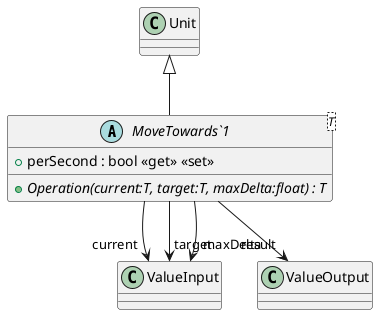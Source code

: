 @startuml
abstract class "MoveTowards`1"<T> {
    + perSecond : bool <<get>> <<set>>
    + {abstract} Operation(current:T, target:T, maxDelta:float) : T
}
Unit <|-- "MoveTowards`1"
"MoveTowards`1" --> "current" ValueInput
"MoveTowards`1" --> "target" ValueInput
"MoveTowards`1" --> "maxDelta" ValueInput
"MoveTowards`1" --> "result" ValueOutput
@enduml
